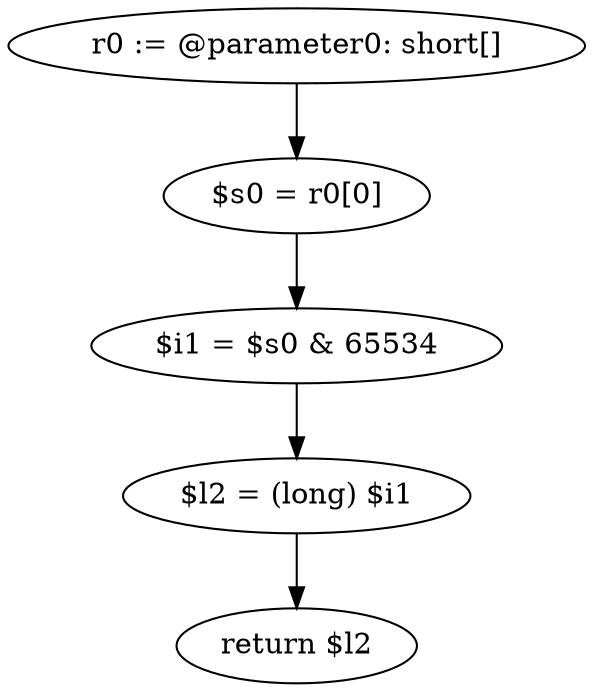 digraph "unitGraph" {
    "r0 := @parameter0: short[]"
    "$s0 = r0[0]"
    "$i1 = $s0 & 65534"
    "$l2 = (long) $i1"
    "return $l2"
    "r0 := @parameter0: short[]"->"$s0 = r0[0]";
    "$s0 = r0[0]"->"$i1 = $s0 & 65534";
    "$i1 = $s0 & 65534"->"$l2 = (long) $i1";
    "$l2 = (long) $i1"->"return $l2";
}

